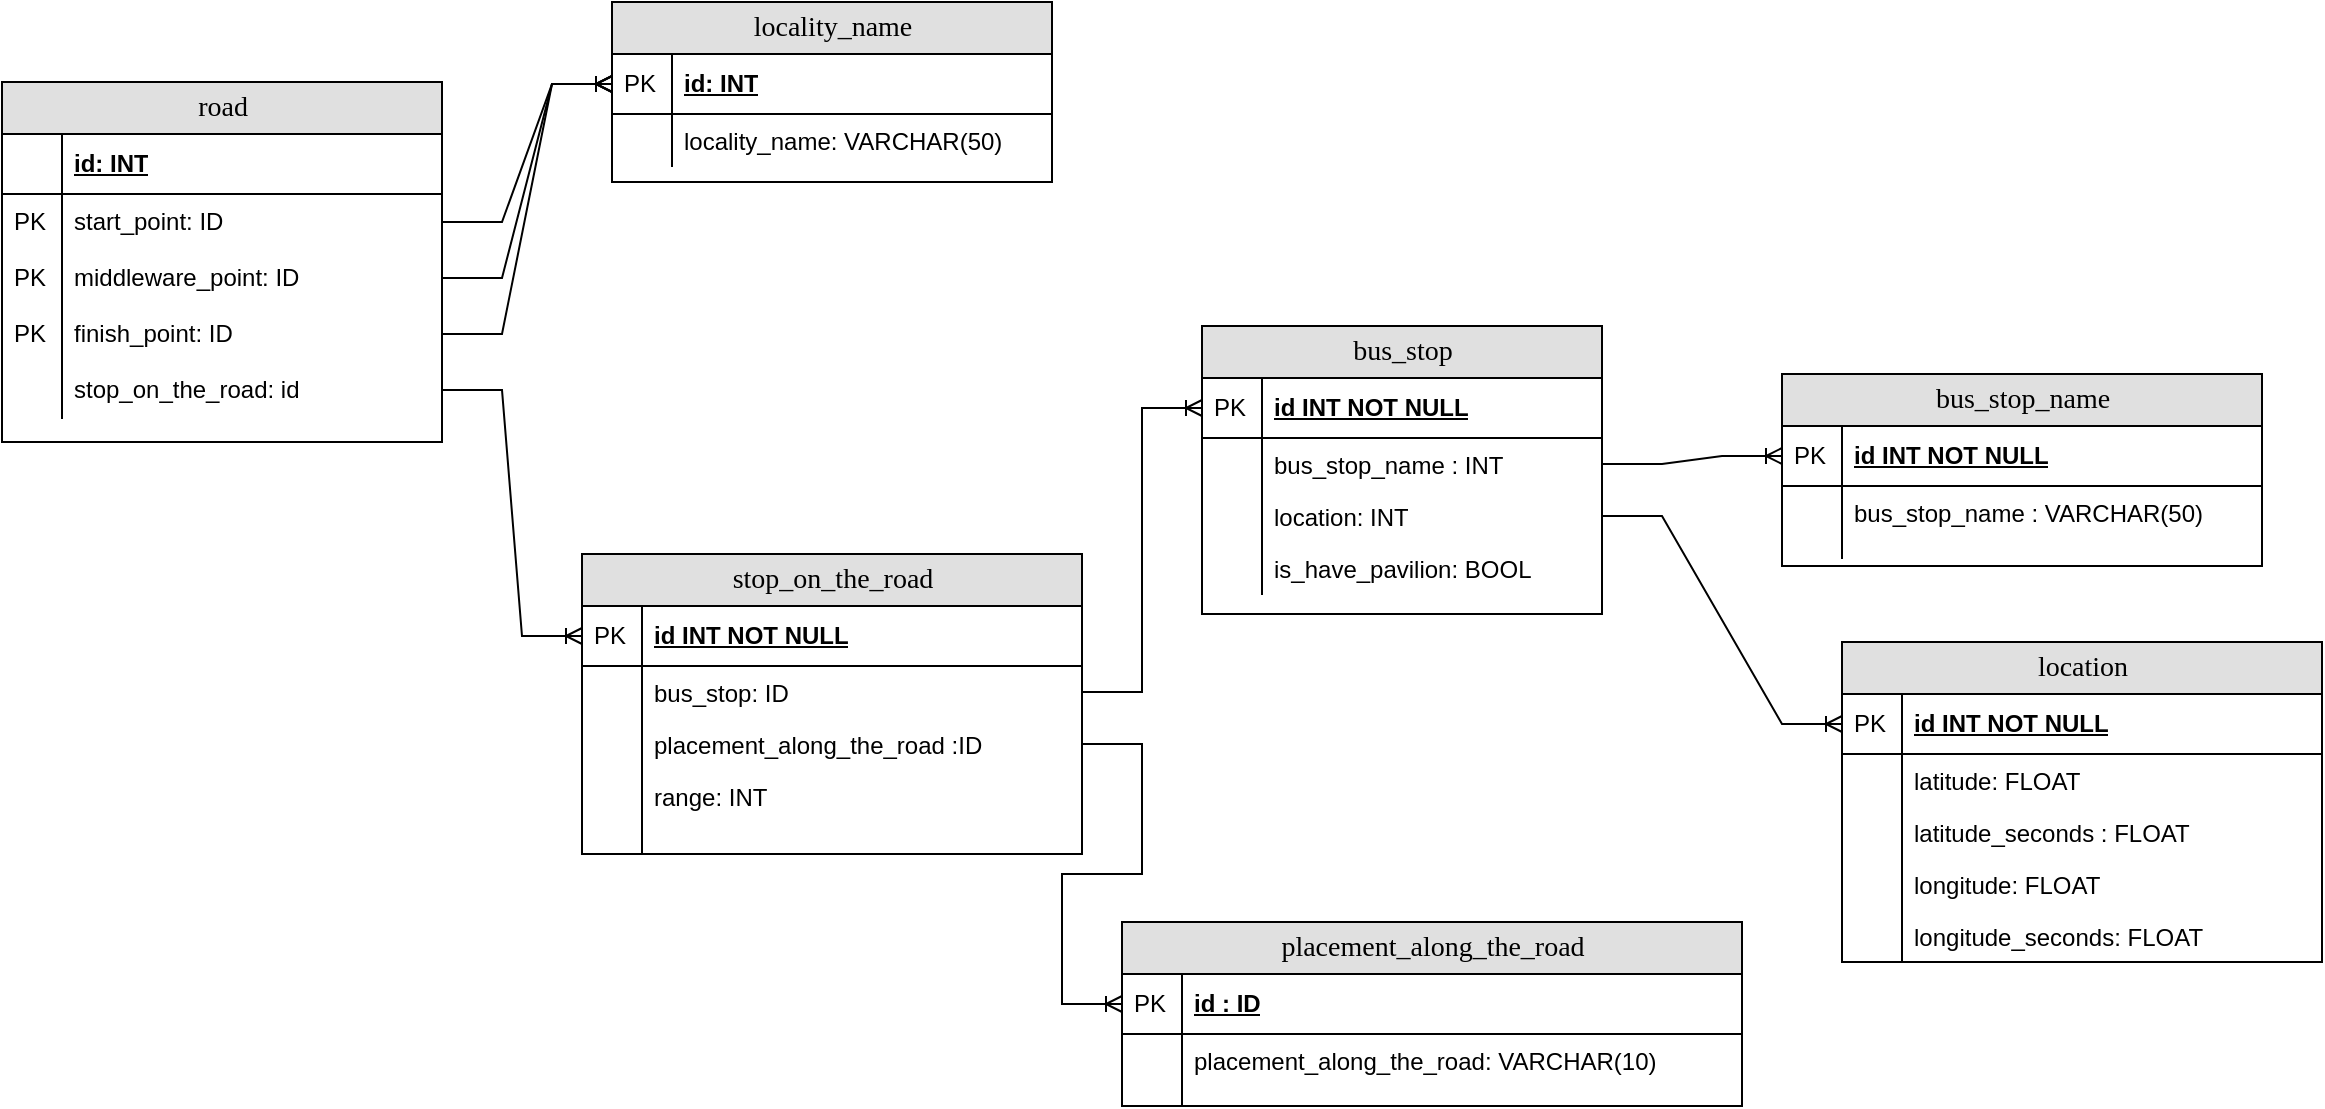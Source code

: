 <mxfile version="20.8.16" type="device"><diagram name="Page-1" id="e56a1550-8fbb-45ad-956c-1786394a9013"><mxGraphModel dx="1098" dy="828" grid="1" gridSize="10" guides="1" tooltips="1" connect="1" arrows="1" fold="1" page="1" pageScale="1" pageWidth="1100" pageHeight="850" background="none" math="0" shadow="0"><root><mxCell id="0"/><mxCell id="1" parent="0"/><mxCell id="QxdVG7Ddqw3cKU9faHad-13" value="bus_stop_name" style="swimlane;html=1;fontStyle=0;childLayout=stackLayout;horizontal=1;startSize=26;fillColor=#e0e0e0;horizontalStack=0;resizeParent=1;resizeLast=0;collapsible=1;marginBottom=0;swimlaneFillColor=#ffffff;align=center;rounded=0;shadow=0;comic=0;labelBackgroundColor=none;strokeWidth=1;fontFamily=Verdana;fontSize=14" parent="1" vertex="1"><mxGeometry x="940" y="456" width="240" height="96" as="geometry"/></mxCell><mxCell id="QxdVG7Ddqw3cKU9faHad-14" value="id INT NOT NULL" style="shape=partialRectangle;top=0;left=0;right=0;bottom=1;html=1;align=left;verticalAlign=middle;fillColor=none;spacingLeft=34;spacingRight=4;whiteSpace=wrap;overflow=hidden;rotatable=0;points=[[0,0.5],[1,0.5]];portConstraint=eastwest;dropTarget=0;fontStyle=5;" parent="QxdVG7Ddqw3cKU9faHad-13" vertex="1"><mxGeometry y="26" width="240" height="30" as="geometry"/></mxCell><mxCell id="QxdVG7Ddqw3cKU9faHad-15" value="PK" style="shape=partialRectangle;top=0;left=0;bottom=0;html=1;fillColor=none;align=left;verticalAlign=middle;spacingLeft=4;spacingRight=4;whiteSpace=wrap;overflow=hidden;rotatable=0;points=[];portConstraint=eastwest;part=1;" parent="QxdVG7Ddqw3cKU9faHad-14" vertex="1" connectable="0"><mxGeometry width="30" height="30" as="geometry"/></mxCell><mxCell id="QxdVG7Ddqw3cKU9faHad-16" value="bus_stop_name : VARCHAR(50)" style="shape=partialRectangle;top=0;left=0;right=0;bottom=0;html=1;align=left;verticalAlign=top;fillColor=none;spacingLeft=34;spacingRight=4;whiteSpace=wrap;overflow=hidden;rotatable=0;points=[[0,0.5],[1,0.5]];portConstraint=eastwest;dropTarget=0;" parent="QxdVG7Ddqw3cKU9faHad-13" vertex="1"><mxGeometry y="56" width="240" height="26" as="geometry"/></mxCell><mxCell id="QxdVG7Ddqw3cKU9faHad-17" value="" style="shape=partialRectangle;top=0;left=0;bottom=0;html=1;fillColor=none;align=left;verticalAlign=top;spacingLeft=4;spacingRight=4;whiteSpace=wrap;overflow=hidden;rotatable=0;points=[];portConstraint=eastwest;part=1;" parent="QxdVG7Ddqw3cKU9faHad-16" vertex="1" connectable="0"><mxGeometry width="30" height="26" as="geometry"/></mxCell><mxCell id="QxdVG7Ddqw3cKU9faHad-22" value="" style="shape=partialRectangle;top=0;left=0;right=0;bottom=0;html=1;align=left;verticalAlign=top;fillColor=none;spacingLeft=34;spacingRight=4;whiteSpace=wrap;overflow=hidden;rotatable=0;points=[[0,0.5],[1,0.5]];portConstraint=eastwest;dropTarget=0;" parent="QxdVG7Ddqw3cKU9faHad-13" vertex="1"><mxGeometry y="82" width="240" height="10" as="geometry"/></mxCell><mxCell id="QxdVG7Ddqw3cKU9faHad-23" value="" style="shape=partialRectangle;top=0;left=0;bottom=0;html=1;fillColor=none;align=left;verticalAlign=top;spacingLeft=4;spacingRight=4;whiteSpace=wrap;overflow=hidden;rotatable=0;points=[];portConstraint=eastwest;part=1;" parent="QxdVG7Ddqw3cKU9faHad-22" vertex="1" connectable="0"><mxGeometry width="30" height="10" as="geometry"/></mxCell><mxCell id="QxdVG7Ddqw3cKU9faHad-24" value="road" style="swimlane;html=1;fontStyle=0;childLayout=stackLayout;horizontal=1;startSize=26;fillColor=#e0e0e0;horizontalStack=0;resizeParent=1;resizeLast=0;collapsible=1;marginBottom=0;swimlaneFillColor=#ffffff;align=center;rounded=0;shadow=0;comic=0;labelBackgroundColor=none;strokeWidth=1;fontFamily=Verdana;fontSize=14" parent="1" vertex="1"><mxGeometry x="50" y="310" width="220" height="180" as="geometry"/></mxCell><mxCell id="QxdVG7Ddqw3cKU9faHad-25" value="id: INT" style="shape=partialRectangle;top=0;left=0;right=0;bottom=1;html=1;align=left;verticalAlign=middle;fillColor=none;spacingLeft=34;spacingRight=4;whiteSpace=wrap;overflow=hidden;rotatable=0;points=[[0,0.5],[1,0.5]];portConstraint=eastwest;dropTarget=0;fontStyle=5;" parent="QxdVG7Ddqw3cKU9faHad-24" vertex="1"><mxGeometry y="26" width="220" height="30" as="geometry"/></mxCell><mxCell id="QxdVG7Ddqw3cKU9faHad-26" value="" style="shape=partialRectangle;top=0;left=0;bottom=0;html=1;fillColor=none;align=left;verticalAlign=middle;spacingLeft=4;spacingRight=4;whiteSpace=wrap;overflow=hidden;rotatable=0;points=[];portConstraint=eastwest;part=1;" parent="QxdVG7Ddqw3cKU9faHad-25" vertex="1" connectable="0"><mxGeometry width="30" height="30" as="geometry"/></mxCell><mxCell id="QxdVG7Ddqw3cKU9faHad-35" value="start_point: ID" style="shape=partialRectangle;top=0;left=0;right=0;bottom=0;html=1;align=left;verticalAlign=top;fillColor=none;spacingLeft=34;spacingRight=4;whiteSpace=wrap;overflow=hidden;rotatable=0;points=[[0,0.5],[1,0.5]];portConstraint=eastwest;dropTarget=0;" parent="QxdVG7Ddqw3cKU9faHad-24" vertex="1"><mxGeometry y="56" width="220" height="28" as="geometry"/></mxCell><mxCell id="QxdVG7Ddqw3cKU9faHad-36" value="PK" style="shape=partialRectangle;top=0;left=0;bottom=0;html=1;fillColor=none;align=left;verticalAlign=top;spacingLeft=4;spacingRight=4;whiteSpace=wrap;overflow=hidden;rotatable=0;points=[];portConstraint=eastwest;part=1;" parent="QxdVG7Ddqw3cKU9faHad-35" vertex="1" connectable="0"><mxGeometry width="30" height="28" as="geometry"/></mxCell><mxCell id="QxdVG7Ddqw3cKU9faHad-128" value="middleware_point: ID" style="shape=partialRectangle;top=0;left=0;right=0;bottom=0;html=1;align=left;verticalAlign=top;fillColor=none;spacingLeft=34;spacingRight=4;whiteSpace=wrap;overflow=hidden;rotatable=0;points=[[0,0.5],[1,0.5]];portConstraint=eastwest;dropTarget=0;" parent="QxdVG7Ddqw3cKU9faHad-24" vertex="1"><mxGeometry y="84" width="220" height="28" as="geometry"/></mxCell><mxCell id="QxdVG7Ddqw3cKU9faHad-129" value="PK" style="shape=partialRectangle;top=0;left=0;bottom=0;html=1;fillColor=none;align=left;verticalAlign=top;spacingLeft=4;spacingRight=4;whiteSpace=wrap;overflow=hidden;rotatable=0;points=[];portConstraint=eastwest;part=1;" parent="QxdVG7Ddqw3cKU9faHad-128" vertex="1" connectable="0"><mxGeometry width="30" height="28" as="geometry"/></mxCell><mxCell id="QxdVG7Ddqw3cKU9faHad-130" value="finish_point: ID" style="shape=partialRectangle;top=0;left=0;right=0;bottom=0;html=1;align=left;verticalAlign=top;fillColor=none;spacingLeft=34;spacingRight=4;whiteSpace=wrap;overflow=hidden;rotatable=0;points=[[0,0.5],[1,0.5]];portConstraint=eastwest;dropTarget=0;" parent="QxdVG7Ddqw3cKU9faHad-24" vertex="1"><mxGeometry y="112" width="220" height="28" as="geometry"/></mxCell><mxCell id="QxdVG7Ddqw3cKU9faHad-131" value="PK" style="shape=partialRectangle;top=0;left=0;bottom=0;html=1;fillColor=none;align=left;verticalAlign=top;spacingLeft=4;spacingRight=4;whiteSpace=wrap;overflow=hidden;rotatable=0;points=[];portConstraint=eastwest;part=1;" parent="QxdVG7Ddqw3cKU9faHad-130" vertex="1" connectable="0"><mxGeometry width="30" height="28" as="geometry"/></mxCell><mxCell id="QxdVG7Ddqw3cKU9faHad-132" value="stop_on_the_road: id" style="shape=partialRectangle;top=0;left=0;right=0;bottom=0;html=1;align=left;verticalAlign=top;fillColor=none;spacingLeft=34;spacingRight=4;whiteSpace=wrap;overflow=hidden;rotatable=0;points=[[0,0.5],[1,0.5]];portConstraint=eastwest;dropTarget=0;" parent="QxdVG7Ddqw3cKU9faHad-24" vertex="1"><mxGeometry y="140" width="220" height="28" as="geometry"/></mxCell><mxCell id="QxdVG7Ddqw3cKU9faHad-133" value="" style="shape=partialRectangle;top=0;left=0;bottom=0;html=1;fillColor=none;align=left;verticalAlign=top;spacingLeft=4;spacingRight=4;whiteSpace=wrap;overflow=hidden;rotatable=0;points=[];portConstraint=eastwest;part=1;" parent="QxdVG7Ddqw3cKU9faHad-132" vertex="1" connectable="0"><mxGeometry width="30" height="28" as="geometry"/></mxCell><mxCell id="QxdVG7Ddqw3cKU9faHad-39" value="stop_on_the_road" style="swimlane;html=1;fontStyle=0;childLayout=stackLayout;horizontal=1;startSize=26;fillColor=#e0e0e0;horizontalStack=0;resizeParent=1;resizeLast=0;collapsible=1;marginBottom=0;swimlaneFillColor=#ffffff;align=center;rounded=0;shadow=0;comic=0;labelBackgroundColor=none;strokeWidth=1;fontFamily=Verdana;fontSize=14" parent="1" vertex="1"><mxGeometry x="340" y="546" width="250" height="150" as="geometry"/></mxCell><mxCell id="QxdVG7Ddqw3cKU9faHad-40" value="id INT NOT NULL" style="shape=partialRectangle;top=0;left=0;right=0;bottom=1;html=1;align=left;verticalAlign=middle;fillColor=none;spacingLeft=34;spacingRight=4;whiteSpace=wrap;overflow=hidden;rotatable=0;points=[[0,0.5],[1,0.5]];portConstraint=eastwest;dropTarget=0;fontStyle=5;" parent="QxdVG7Ddqw3cKU9faHad-39" vertex="1"><mxGeometry y="26" width="250" height="30" as="geometry"/></mxCell><mxCell id="QxdVG7Ddqw3cKU9faHad-41" value="PK" style="shape=partialRectangle;top=0;left=0;bottom=0;html=1;fillColor=none;align=left;verticalAlign=middle;spacingLeft=4;spacingRight=4;whiteSpace=wrap;overflow=hidden;rotatable=0;points=[];portConstraint=eastwest;part=1;" parent="QxdVG7Ddqw3cKU9faHad-40" vertex="1" connectable="0"><mxGeometry width="30" height="30" as="geometry"/></mxCell><mxCell id="QxdVG7Ddqw3cKU9faHad-42" value="bus_stop: ID" style="shape=partialRectangle;top=0;left=0;right=0;bottom=0;html=1;align=left;verticalAlign=top;fillColor=none;spacingLeft=34;spacingRight=4;whiteSpace=wrap;overflow=hidden;rotatable=0;points=[[0,0.5],[1,0.5]];portConstraint=eastwest;dropTarget=0;" parent="QxdVG7Ddqw3cKU9faHad-39" vertex="1"><mxGeometry y="56" width="250" height="26" as="geometry"/></mxCell><mxCell id="QxdVG7Ddqw3cKU9faHad-43" value="" style="shape=partialRectangle;top=0;left=0;bottom=0;html=1;fillColor=none;align=left;verticalAlign=top;spacingLeft=4;spacingRight=4;whiteSpace=wrap;overflow=hidden;rotatable=0;points=[];portConstraint=eastwest;part=1;" parent="QxdVG7Ddqw3cKU9faHad-42" vertex="1" connectable="0"><mxGeometry width="30" height="26" as="geometry"/></mxCell><mxCell id="QxdVG7Ddqw3cKU9faHad-46" value="placement_along_the_road :ID" style="shape=partialRectangle;top=0;left=0;right=0;bottom=0;html=1;align=left;verticalAlign=top;fillColor=none;spacingLeft=34;spacingRight=4;whiteSpace=wrap;overflow=hidden;rotatable=0;points=[[0,0.5],[1,0.5]];portConstraint=eastwest;dropTarget=0;" parent="QxdVG7Ddqw3cKU9faHad-39" vertex="1"><mxGeometry y="82" width="250" height="26" as="geometry"/></mxCell><mxCell id="QxdVG7Ddqw3cKU9faHad-47" value="" style="shape=partialRectangle;top=0;left=0;bottom=0;html=1;fillColor=none;align=left;verticalAlign=top;spacingLeft=4;spacingRight=4;whiteSpace=wrap;overflow=hidden;rotatable=0;points=[];portConstraint=eastwest;part=1;" parent="QxdVG7Ddqw3cKU9faHad-46" vertex="1" connectable="0"><mxGeometry width="30" height="26" as="geometry"/></mxCell><mxCell id="QxdVG7Ddqw3cKU9faHad-48" value="range: INT" style="shape=partialRectangle;top=0;left=0;right=0;bottom=0;html=1;align=left;verticalAlign=top;fillColor=none;spacingLeft=34;spacingRight=4;whiteSpace=wrap;overflow=hidden;rotatable=0;points=[[0,0.5],[1,0.5]];portConstraint=eastwest;dropTarget=0;" parent="QxdVG7Ddqw3cKU9faHad-39" vertex="1"><mxGeometry y="108" width="250" height="42" as="geometry"/></mxCell><mxCell id="QxdVG7Ddqw3cKU9faHad-49" value="" style="shape=partialRectangle;top=0;left=0;bottom=0;html=1;fillColor=none;align=left;verticalAlign=top;spacingLeft=4;spacingRight=4;whiteSpace=wrap;overflow=hidden;rotatable=0;points=[];portConstraint=eastwest;part=1;" parent="QxdVG7Ddqw3cKU9faHad-48" vertex="1" connectable="0"><mxGeometry width="30" height="42" as="geometry"/></mxCell><mxCell id="QxdVG7Ddqw3cKU9faHad-50" value="" style="edgeStyle=entityRelationEdgeStyle;fontSize=12;html=1;endArrow=ERoneToMany;rounded=0;exitX=1;exitY=0.5;exitDx=0;exitDy=0;entryX=0;entryY=0.5;entryDx=0;entryDy=0;" parent="1" source="QxdVG7Ddqw3cKU9faHad-132" target="QxdVG7Ddqw3cKU9faHad-40" edge="1"><mxGeometry width="100" height="100" relative="1" as="geometry"><mxPoint x="670" y="480" as="sourcePoint"/><mxPoint x="770" y="380" as="targetPoint"/></mxGeometry></mxCell><mxCell id="QxdVG7Ddqw3cKU9faHad-60" value="bus_stop" style="swimlane;html=1;fontStyle=0;childLayout=stackLayout;horizontal=1;startSize=26;fillColor=#e0e0e0;horizontalStack=0;resizeParent=1;resizeLast=0;collapsible=1;marginBottom=0;swimlaneFillColor=#ffffff;align=center;rounded=0;shadow=0;comic=0;labelBackgroundColor=none;strokeWidth=1;fontFamily=Verdana;fontSize=14" parent="1" vertex="1"><mxGeometry x="650" y="432" width="200" height="144" as="geometry"/></mxCell><mxCell id="QxdVG7Ddqw3cKU9faHad-61" value="id INT NOT NULL" style="shape=partialRectangle;top=0;left=0;right=0;bottom=1;html=1;align=left;verticalAlign=middle;fillColor=none;spacingLeft=34;spacingRight=4;whiteSpace=wrap;overflow=hidden;rotatable=0;points=[[0,0.5],[1,0.5]];portConstraint=eastwest;dropTarget=0;fontStyle=5;" parent="QxdVG7Ddqw3cKU9faHad-60" vertex="1"><mxGeometry y="26" width="200" height="30" as="geometry"/></mxCell><mxCell id="QxdVG7Ddqw3cKU9faHad-62" value="PK" style="shape=partialRectangle;top=0;left=0;bottom=0;html=1;fillColor=none;align=left;verticalAlign=middle;spacingLeft=4;spacingRight=4;whiteSpace=wrap;overflow=hidden;rotatable=0;points=[];portConstraint=eastwest;part=1;" parent="QxdVG7Ddqw3cKU9faHad-61" vertex="1" connectable="0"><mxGeometry width="30" height="30" as="geometry"/></mxCell><mxCell id="QxdVG7Ddqw3cKU9faHad-63" value="bus_stop_name : INT" style="shape=partialRectangle;top=0;left=0;right=0;bottom=0;html=1;align=left;verticalAlign=top;fillColor=none;spacingLeft=34;spacingRight=4;whiteSpace=wrap;overflow=hidden;rotatable=0;points=[[0,0.5],[1,0.5]];portConstraint=eastwest;dropTarget=0;" parent="QxdVG7Ddqw3cKU9faHad-60" vertex="1"><mxGeometry y="56" width="200" height="26" as="geometry"/></mxCell><mxCell id="QxdVG7Ddqw3cKU9faHad-64" value="" style="shape=partialRectangle;top=0;left=0;bottom=0;html=1;fillColor=none;align=left;verticalAlign=top;spacingLeft=4;spacingRight=4;whiteSpace=wrap;overflow=hidden;rotatable=0;points=[];portConstraint=eastwest;part=1;" parent="QxdVG7Ddqw3cKU9faHad-63" vertex="1" connectable="0"><mxGeometry width="30" height="26" as="geometry"/></mxCell><mxCell id="QxdVG7Ddqw3cKU9faHad-83" value="location: INT" style="shape=partialRectangle;top=0;left=0;right=0;bottom=0;html=1;align=left;verticalAlign=top;fillColor=none;spacingLeft=34;spacingRight=4;whiteSpace=wrap;overflow=hidden;rotatable=0;points=[[0,0.5],[1,0.5]];portConstraint=eastwest;dropTarget=0;" parent="QxdVG7Ddqw3cKU9faHad-60" vertex="1"><mxGeometry y="82" width="200" height="26" as="geometry"/></mxCell><mxCell id="QxdVG7Ddqw3cKU9faHad-84" value="" style="shape=partialRectangle;top=0;left=0;bottom=0;html=1;fillColor=none;align=left;verticalAlign=top;spacingLeft=4;spacingRight=4;whiteSpace=wrap;overflow=hidden;rotatable=0;points=[];portConstraint=eastwest;part=1;" parent="QxdVG7Ddqw3cKU9faHad-83" vertex="1" connectable="0"><mxGeometry width="30" height="26" as="geometry"/></mxCell><mxCell id="QxdVG7Ddqw3cKU9faHad-99" value="is_have_pavilion: BOOL" style="shape=partialRectangle;top=0;left=0;right=0;bottom=0;html=1;align=left;verticalAlign=top;fillColor=none;spacingLeft=34;spacingRight=4;whiteSpace=wrap;overflow=hidden;rotatable=0;points=[[0,0.5],[1,0.5]];portConstraint=eastwest;dropTarget=0;" parent="QxdVG7Ddqw3cKU9faHad-60" vertex="1"><mxGeometry y="108" width="200" height="26" as="geometry"/></mxCell><mxCell id="QxdVG7Ddqw3cKU9faHad-100" value="" style="shape=partialRectangle;top=0;left=0;bottom=0;html=1;fillColor=none;align=left;verticalAlign=top;spacingLeft=4;spacingRight=4;whiteSpace=wrap;overflow=hidden;rotatable=0;points=[];portConstraint=eastwest;part=1;" parent="QxdVG7Ddqw3cKU9faHad-99" vertex="1" connectable="0"><mxGeometry width="30" height="26" as="geometry"/></mxCell><mxCell id="QxdVG7Ddqw3cKU9faHad-67" value="placement_along_the_road" style="swimlane;html=1;fontStyle=0;childLayout=stackLayout;horizontal=1;startSize=26;fillColor=#e0e0e0;horizontalStack=0;resizeParent=1;resizeLast=0;collapsible=1;marginBottom=0;swimlaneFillColor=#ffffff;align=center;rounded=0;shadow=0;comic=0;labelBackgroundColor=none;strokeWidth=1;fontFamily=Verdana;fontSize=14" parent="1" vertex="1"><mxGeometry x="610" y="730" width="310" height="92" as="geometry"/></mxCell><mxCell id="QxdVG7Ddqw3cKU9faHad-68" value="id : ID" style="shape=partialRectangle;top=0;left=0;right=0;bottom=1;html=1;align=left;verticalAlign=middle;fillColor=none;spacingLeft=34;spacingRight=4;whiteSpace=wrap;overflow=hidden;rotatable=0;points=[[0,0.5],[1,0.5]];portConstraint=eastwest;dropTarget=0;fontStyle=5;" parent="QxdVG7Ddqw3cKU9faHad-67" vertex="1"><mxGeometry y="26" width="310" height="30" as="geometry"/></mxCell><mxCell id="QxdVG7Ddqw3cKU9faHad-69" value="PK" style="shape=partialRectangle;top=0;left=0;bottom=0;html=1;fillColor=none;align=left;verticalAlign=middle;spacingLeft=4;spacingRight=4;whiteSpace=wrap;overflow=hidden;rotatable=0;points=[];portConstraint=eastwest;part=1;" parent="QxdVG7Ddqw3cKU9faHad-68" vertex="1" connectable="0"><mxGeometry width="30" height="30" as="geometry"/></mxCell><mxCell id="QxdVG7Ddqw3cKU9faHad-70" value="placement_along_the_road: VARCHAR(10)" style="shape=partialRectangle;top=0;left=0;right=0;bottom=0;html=1;align=left;verticalAlign=top;fillColor=none;spacingLeft=34;spacingRight=4;whiteSpace=wrap;overflow=hidden;rotatable=0;points=[[0,0.5],[1,0.5]];portConstraint=eastwest;dropTarget=0;" parent="QxdVG7Ddqw3cKU9faHad-67" vertex="1"><mxGeometry y="56" width="310" height="26" as="geometry"/></mxCell><mxCell id="QxdVG7Ddqw3cKU9faHad-71" value="" style="shape=partialRectangle;top=0;left=0;bottom=0;html=1;fillColor=none;align=left;verticalAlign=top;spacingLeft=4;spacingRight=4;whiteSpace=wrap;overflow=hidden;rotatable=0;points=[];portConstraint=eastwest;part=1;" parent="QxdVG7Ddqw3cKU9faHad-70" vertex="1" connectable="0"><mxGeometry width="30" height="26" as="geometry"/></mxCell><mxCell id="QxdVG7Ddqw3cKU9faHad-72" value="" style="shape=partialRectangle;top=0;left=0;right=0;bottom=0;html=1;align=left;verticalAlign=top;fillColor=none;spacingLeft=34;spacingRight=4;whiteSpace=wrap;overflow=hidden;rotatable=0;points=[[0,0.5],[1,0.5]];portConstraint=eastwest;dropTarget=0;" parent="QxdVG7Ddqw3cKU9faHad-67" vertex="1"><mxGeometry y="82" width="310" height="10" as="geometry"/></mxCell><mxCell id="QxdVG7Ddqw3cKU9faHad-73" value="" style="shape=partialRectangle;top=0;left=0;bottom=0;html=1;fillColor=none;align=left;verticalAlign=top;spacingLeft=4;spacingRight=4;whiteSpace=wrap;overflow=hidden;rotatable=0;points=[];portConstraint=eastwest;part=1;" parent="QxdVG7Ddqw3cKU9faHad-72" vertex="1" connectable="0"><mxGeometry width="30" height="10" as="geometry"/></mxCell><mxCell id="QxdVG7Ddqw3cKU9faHad-82" value="" style="edgeStyle=entityRelationEdgeStyle;fontSize=12;html=1;endArrow=ERoneToMany;rounded=0;exitX=1;exitY=0.5;exitDx=0;exitDy=0;entryX=0;entryY=0.5;entryDx=0;entryDy=0;" parent="1" source="QxdVG7Ddqw3cKU9faHad-63" target="QxdVG7Ddqw3cKU9faHad-14" edge="1"><mxGeometry width="100" height="100" relative="1" as="geometry"><mxPoint x="670" y="550" as="sourcePoint"/><mxPoint x="770" y="450" as="targetPoint"/></mxGeometry></mxCell><mxCell id="QxdVG7Ddqw3cKU9faHad-85" value="location" style="swimlane;html=1;fontStyle=0;childLayout=stackLayout;horizontal=1;startSize=26;fillColor=#e0e0e0;horizontalStack=0;resizeParent=1;resizeLast=0;collapsible=1;marginBottom=0;swimlaneFillColor=#ffffff;align=center;rounded=0;shadow=0;comic=0;labelBackgroundColor=none;strokeWidth=1;fontFamily=Verdana;fontSize=14" parent="1" vertex="1"><mxGeometry x="970" y="590" width="240" height="160" as="geometry"/></mxCell><mxCell id="QxdVG7Ddqw3cKU9faHad-86" value="id INT NOT NULL" style="shape=partialRectangle;top=0;left=0;right=0;bottom=1;html=1;align=left;verticalAlign=middle;fillColor=none;spacingLeft=34;spacingRight=4;whiteSpace=wrap;overflow=hidden;rotatable=0;points=[[0,0.5],[1,0.5]];portConstraint=eastwest;dropTarget=0;fontStyle=5;" parent="QxdVG7Ddqw3cKU9faHad-85" vertex="1"><mxGeometry y="26" width="240" height="30" as="geometry"/></mxCell><mxCell id="QxdVG7Ddqw3cKU9faHad-87" value="PK" style="shape=partialRectangle;top=0;left=0;bottom=0;html=1;fillColor=none;align=left;verticalAlign=middle;spacingLeft=4;spacingRight=4;whiteSpace=wrap;overflow=hidden;rotatable=0;points=[];portConstraint=eastwest;part=1;" parent="QxdVG7Ddqw3cKU9faHad-86" vertex="1" connectable="0"><mxGeometry width="30" height="30" as="geometry"/></mxCell><mxCell id="QxdVG7Ddqw3cKU9faHad-88" value="latitude: FLOAT" style="shape=partialRectangle;top=0;left=0;right=0;bottom=0;html=1;align=left;verticalAlign=top;fillColor=none;spacingLeft=34;spacingRight=4;whiteSpace=wrap;overflow=hidden;rotatable=0;points=[[0,0.5],[1,0.5]];portConstraint=eastwest;dropTarget=0;" parent="QxdVG7Ddqw3cKU9faHad-85" vertex="1"><mxGeometry y="56" width="240" height="26" as="geometry"/></mxCell><mxCell id="QxdVG7Ddqw3cKU9faHad-89" value="" style="shape=partialRectangle;top=0;left=0;bottom=0;html=1;fillColor=none;align=left;verticalAlign=top;spacingLeft=4;spacingRight=4;whiteSpace=wrap;overflow=hidden;rotatable=0;points=[];portConstraint=eastwest;part=1;" parent="QxdVG7Ddqw3cKU9faHad-88" vertex="1" connectable="0"><mxGeometry width="30" height="26" as="geometry"/></mxCell><mxCell id="QxdVG7Ddqw3cKU9faHad-93" value="latitude_seconds : FLOAT" style="shape=partialRectangle;top=0;left=0;right=0;bottom=0;html=1;align=left;verticalAlign=top;fillColor=none;spacingLeft=34;spacingRight=4;whiteSpace=wrap;overflow=hidden;rotatable=0;points=[[0,0.5],[1,0.5]];portConstraint=eastwest;dropTarget=0;" parent="QxdVG7Ddqw3cKU9faHad-85" vertex="1"><mxGeometry y="82" width="240" height="26" as="geometry"/></mxCell><mxCell id="QxdVG7Ddqw3cKU9faHad-94" value="" style="shape=partialRectangle;top=0;left=0;bottom=0;html=1;fillColor=none;align=left;verticalAlign=top;spacingLeft=4;spacingRight=4;whiteSpace=wrap;overflow=hidden;rotatable=0;points=[];portConstraint=eastwest;part=1;" parent="QxdVG7Ddqw3cKU9faHad-93" vertex="1" connectable="0"><mxGeometry width="30" height="26" as="geometry"/></mxCell><mxCell id="QxdVG7Ddqw3cKU9faHad-95" value="longitude: FLOAT" style="shape=partialRectangle;top=0;left=0;right=0;bottom=0;html=1;align=left;verticalAlign=top;fillColor=none;spacingLeft=34;spacingRight=4;whiteSpace=wrap;overflow=hidden;rotatable=0;points=[[0,0.5],[1,0.5]];portConstraint=eastwest;dropTarget=0;" parent="QxdVG7Ddqw3cKU9faHad-85" vertex="1"><mxGeometry y="108" width="240" height="26" as="geometry"/></mxCell><mxCell id="QxdVG7Ddqw3cKU9faHad-96" value="" style="shape=partialRectangle;top=0;left=0;bottom=0;html=1;fillColor=none;align=left;verticalAlign=top;spacingLeft=4;spacingRight=4;whiteSpace=wrap;overflow=hidden;rotatable=0;points=[];portConstraint=eastwest;part=1;" parent="QxdVG7Ddqw3cKU9faHad-95" vertex="1" connectable="0"><mxGeometry width="30" height="26" as="geometry"/></mxCell><mxCell id="QxdVG7Ddqw3cKU9faHad-97" value="longitude_seconds: FLOAT" style="shape=partialRectangle;top=0;left=0;right=0;bottom=0;html=1;align=left;verticalAlign=top;fillColor=none;spacingLeft=34;spacingRight=4;whiteSpace=wrap;overflow=hidden;rotatable=0;points=[[0,0.5],[1,0.5]];portConstraint=eastwest;dropTarget=0;" parent="QxdVG7Ddqw3cKU9faHad-85" vertex="1"><mxGeometry y="134" width="240" height="26" as="geometry"/></mxCell><mxCell id="QxdVG7Ddqw3cKU9faHad-98" value="" style="shape=partialRectangle;top=0;left=0;bottom=0;html=1;fillColor=none;align=left;verticalAlign=top;spacingLeft=4;spacingRight=4;whiteSpace=wrap;overflow=hidden;rotatable=0;points=[];portConstraint=eastwest;part=1;" parent="QxdVG7Ddqw3cKU9faHad-97" vertex="1" connectable="0"><mxGeometry width="30" height="26" as="geometry"/></mxCell><mxCell id="QxdVG7Ddqw3cKU9faHad-92" value="" style="edgeStyle=entityRelationEdgeStyle;fontSize=12;html=1;endArrow=ERoneToMany;rounded=0;exitX=1;exitY=0.5;exitDx=0;exitDy=0;entryX=0;entryY=0.5;entryDx=0;entryDy=0;" parent="1" source="QxdVG7Ddqw3cKU9faHad-83" target="QxdVG7Ddqw3cKU9faHad-86" edge="1"><mxGeometry width="100" height="100" relative="1" as="geometry"><mxPoint x="830.0" y="539" as="sourcePoint"/><mxPoint x="950.0" y="507" as="targetPoint"/></mxGeometry></mxCell><mxCell id="QxdVG7Ddqw3cKU9faHad-112" value="locality_name" style="swimlane;html=1;fontStyle=0;childLayout=stackLayout;horizontal=1;startSize=26;fillColor=#e0e0e0;horizontalStack=0;resizeParent=1;resizeLast=0;collapsible=1;marginBottom=0;swimlaneFillColor=#ffffff;align=center;rounded=0;shadow=0;comic=0;labelBackgroundColor=none;strokeWidth=1;fontFamily=Verdana;fontSize=14" parent="1" vertex="1"><mxGeometry x="355" y="270" width="220" height="90" as="geometry"/></mxCell><mxCell id="QxdVG7Ddqw3cKU9faHad-113" value="id: INT" style="shape=partialRectangle;top=0;left=0;right=0;bottom=1;html=1;align=left;verticalAlign=middle;fillColor=none;spacingLeft=34;spacingRight=4;whiteSpace=wrap;overflow=hidden;rotatable=0;points=[[0,0.5],[1,0.5]];portConstraint=eastwest;dropTarget=0;fontStyle=5;" parent="QxdVG7Ddqw3cKU9faHad-112" vertex="1"><mxGeometry y="26" width="220" height="30" as="geometry"/></mxCell><mxCell id="QxdVG7Ddqw3cKU9faHad-114" value="PK" style="shape=partialRectangle;top=0;left=0;bottom=0;html=1;fillColor=none;align=left;verticalAlign=middle;spacingLeft=4;spacingRight=4;whiteSpace=wrap;overflow=hidden;rotatable=0;points=[];portConstraint=eastwest;part=1;" parent="QxdVG7Ddqw3cKU9faHad-113" vertex="1" connectable="0"><mxGeometry width="30" height="30" as="geometry"/></mxCell><mxCell id="QxdVG7Ddqw3cKU9faHad-115" value="locality_name: VARCHAR(50)" style="shape=partialRectangle;top=0;left=0;right=0;bottom=0;html=1;align=left;verticalAlign=top;fillColor=none;spacingLeft=34;spacingRight=4;whiteSpace=wrap;overflow=hidden;rotatable=0;points=[[0,0.5],[1,0.5]];portConstraint=eastwest;dropTarget=0;" parent="QxdVG7Ddqw3cKU9faHad-112" vertex="1"><mxGeometry y="56" width="220" height="26" as="geometry"/></mxCell><mxCell id="QxdVG7Ddqw3cKU9faHad-116" value="" style="shape=partialRectangle;top=0;left=0;bottom=0;html=1;fillColor=none;align=left;verticalAlign=top;spacingLeft=4;spacingRight=4;whiteSpace=wrap;overflow=hidden;rotatable=0;points=[];portConstraint=eastwest;part=1;" parent="QxdVG7Ddqw3cKU9faHad-115" vertex="1" connectable="0"><mxGeometry width="30" height="26" as="geometry"/></mxCell><mxCell id="QxdVG7Ddqw3cKU9faHad-123" value="" style="edgeStyle=entityRelationEdgeStyle;fontSize=12;html=1;endArrow=ERoneToMany;rounded=0;exitX=1;exitY=0.5;exitDx=0;exitDy=0;entryX=0;entryY=0.5;entryDx=0;entryDy=0;" parent="1" source="QxdVG7Ddqw3cKU9faHad-35" target="QxdVG7Ddqw3cKU9faHad-113" edge="1"><mxGeometry width="100" height="100" relative="1" as="geometry"><mxPoint x="380" y="399" as="sourcePoint"/><mxPoint x="405" y="662" as="targetPoint"/></mxGeometry></mxCell><mxCell id="QxdVG7Ddqw3cKU9faHad-126" value="" style="edgeStyle=entityRelationEdgeStyle;fontSize=12;html=1;endArrow=ERoneToMany;rounded=0;exitX=1;exitY=0.5;exitDx=0;exitDy=0;entryX=0;entryY=0.5;entryDx=0;entryDy=0;" parent="1" source="QxdVG7Ddqw3cKU9faHad-46" target="QxdVG7Ddqw3cKU9faHad-68" edge="1"><mxGeometry width="100" height="100" relative="1" as="geometry"><mxPoint x="860" y="537" as="sourcePoint"/><mxPoint x="980" y="641" as="targetPoint"/></mxGeometry></mxCell><mxCell id="QxdVG7Ddqw3cKU9faHad-127" value="" style="edgeStyle=entityRelationEdgeStyle;fontSize=12;html=1;endArrow=ERoneToMany;rounded=0;exitX=1;exitY=0.5;exitDx=0;exitDy=0;entryX=0;entryY=0.5;entryDx=0;entryDy=0;" parent="1" source="QxdVG7Ddqw3cKU9faHad-42" target="QxdVG7Ddqw3cKU9faHad-61" edge="1"><mxGeometry width="100" height="100" relative="1" as="geometry"><mxPoint x="680" y="580" as="sourcePoint"/><mxPoint x="770" y="610" as="targetPoint"/></mxGeometry></mxCell><mxCell id="QxdVG7Ddqw3cKU9faHad-134" value="" style="edgeStyle=entityRelationEdgeStyle;fontSize=12;html=1;endArrow=ERoneToMany;rounded=0;exitX=1;exitY=0.5;exitDx=0;exitDy=0;entryX=0;entryY=0.5;entryDx=0;entryDy=0;" parent="1" source="QxdVG7Ddqw3cKU9faHad-128" target="QxdVG7Ddqw3cKU9faHad-113" edge="1"><mxGeometry width="100" height="100" relative="1" as="geometry"><mxPoint x="280" y="416" as="sourcePoint"/><mxPoint x="450" y="370" as="targetPoint"/></mxGeometry></mxCell><mxCell id="QxdVG7Ddqw3cKU9faHad-135" value="" style="edgeStyle=entityRelationEdgeStyle;fontSize=12;html=1;endArrow=ERoneToMany;rounded=0;exitX=1;exitY=0.5;exitDx=0;exitDy=0;entryX=0;entryY=0.5;entryDx=0;entryDy=0;" parent="1" source="QxdVG7Ddqw3cKU9faHad-130" target="QxdVG7Ddqw3cKU9faHad-113" edge="1"><mxGeometry width="100" height="100" relative="1" as="geometry"><mxPoint x="280" y="444" as="sourcePoint"/><mxPoint x="450" y="370" as="targetPoint"/></mxGeometry></mxCell></root></mxGraphModel></diagram></mxfile>